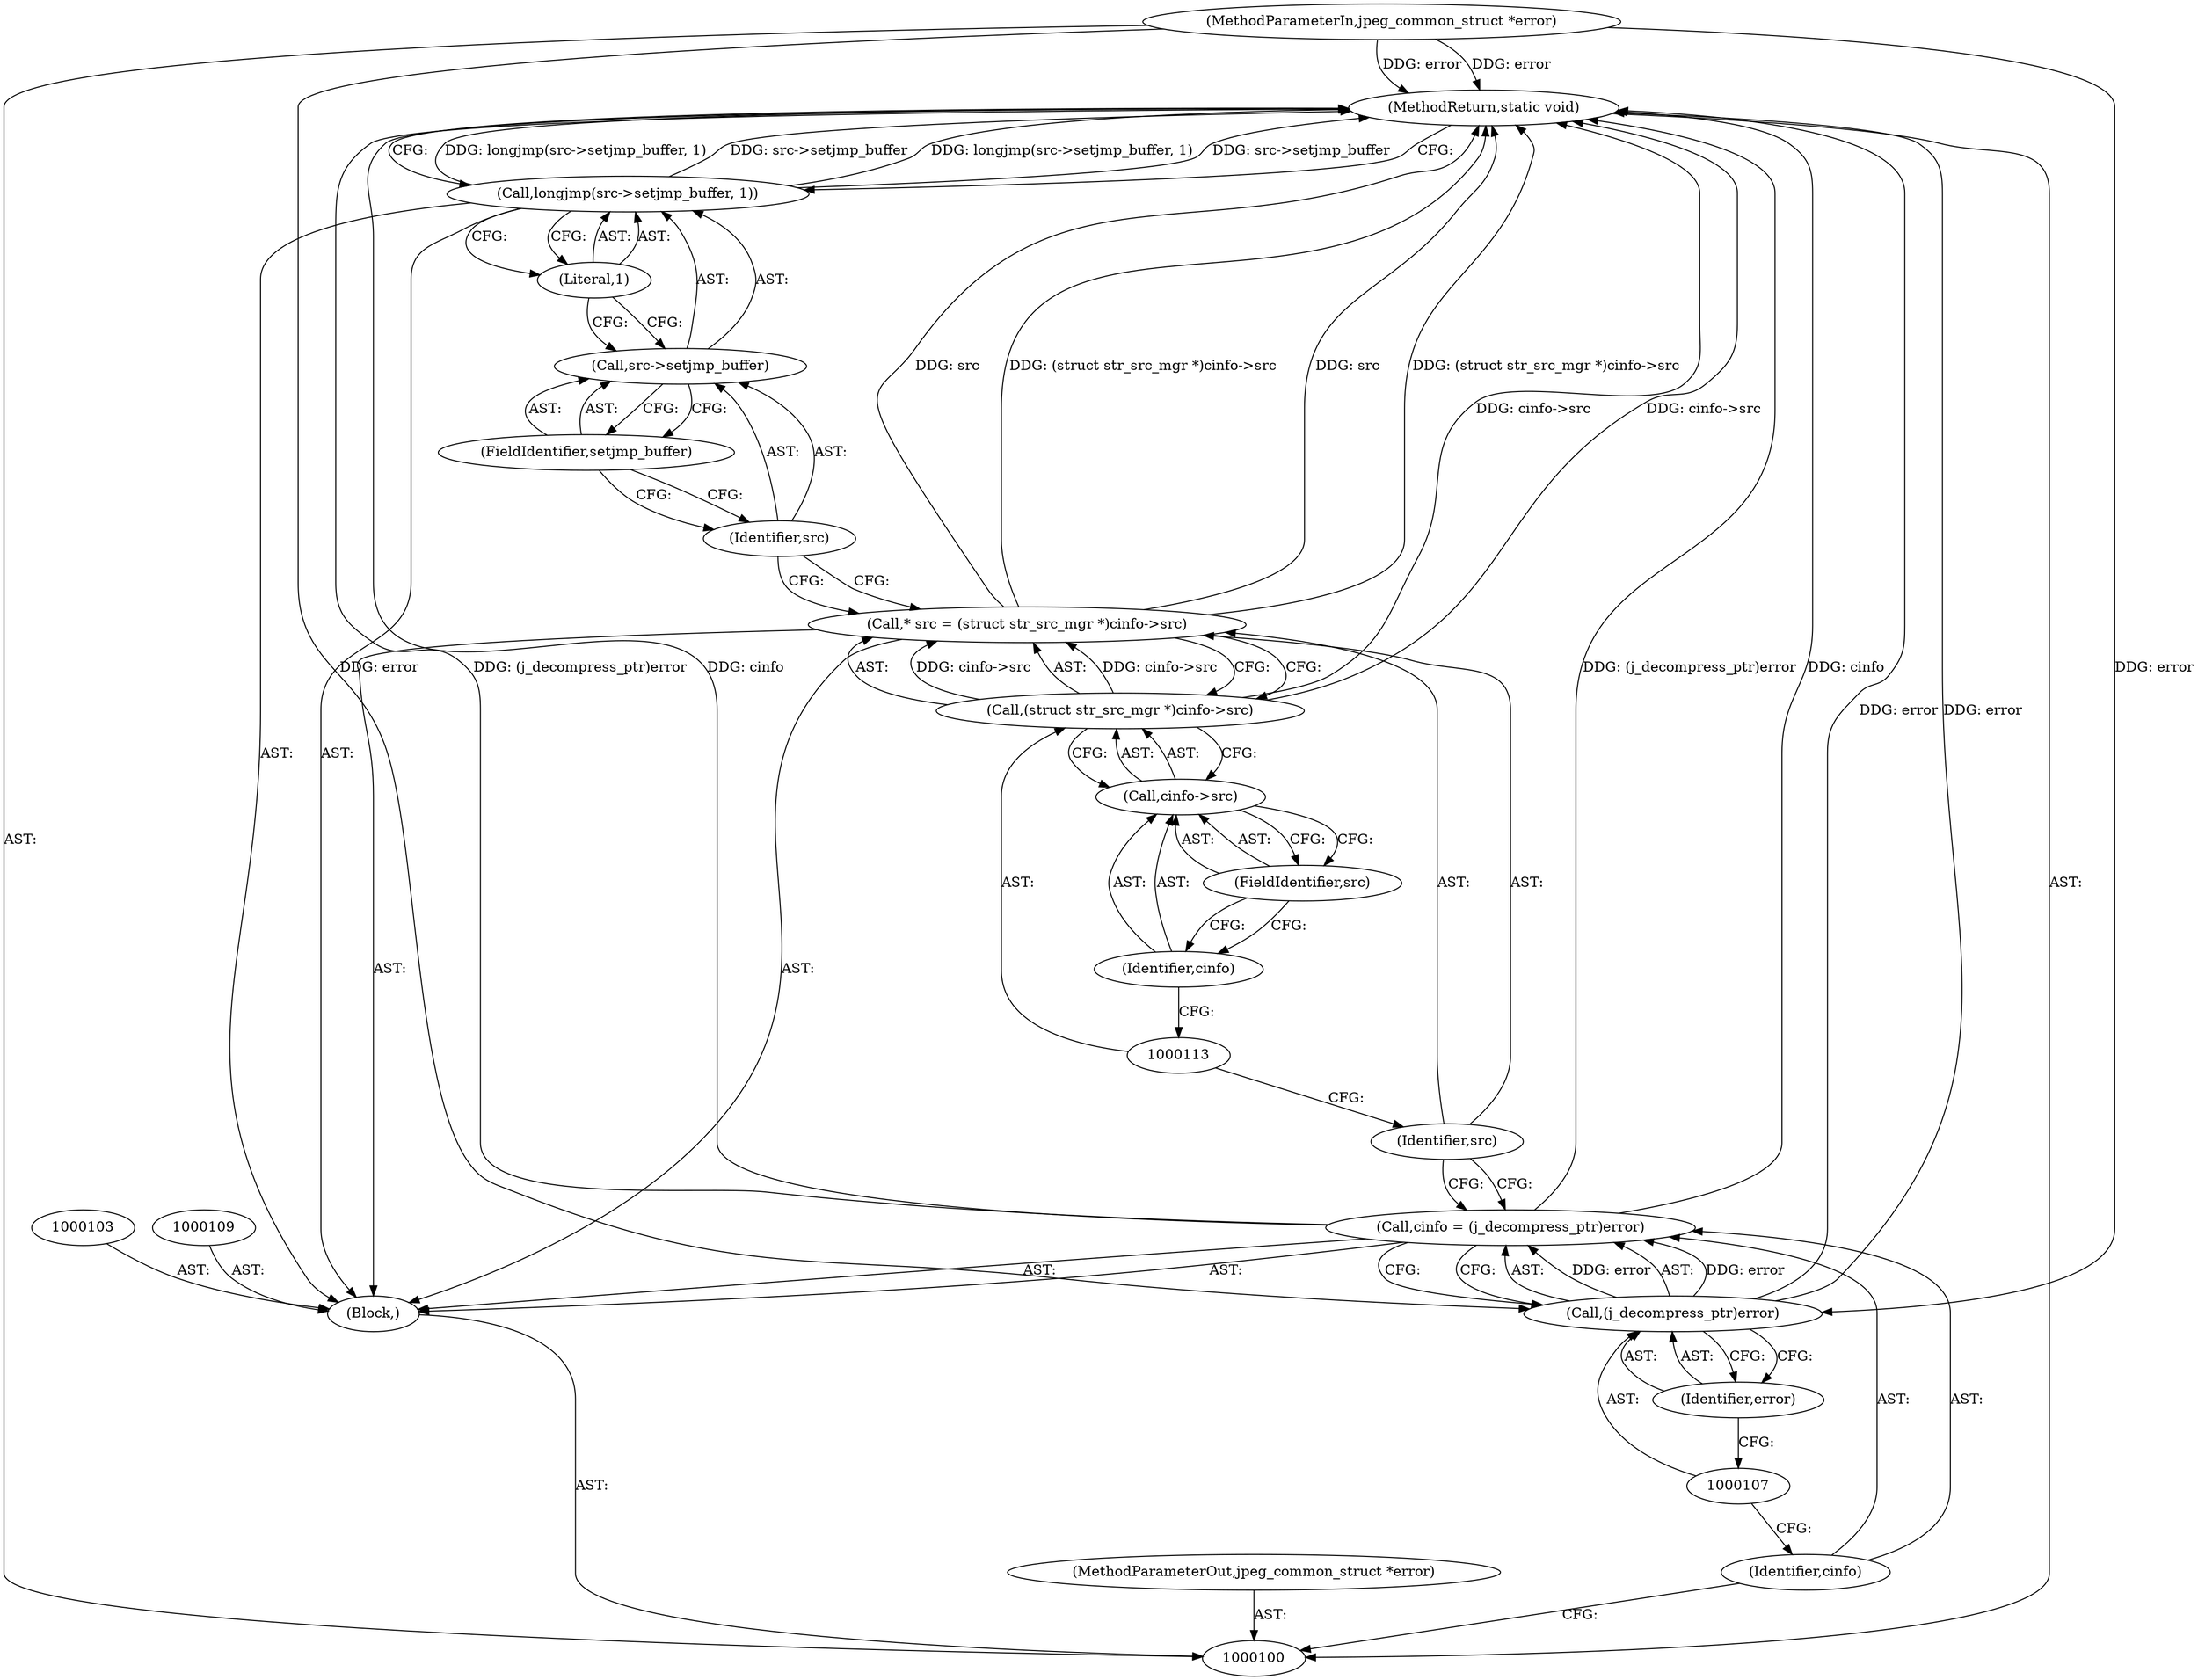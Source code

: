 digraph "0_poppler_fc071d800cb4329a3ccf898d7bf16b4db7323ad8" {
"1000122" [label="(MethodReturn,static void)"];
"1000101" [label="(MethodParameterIn,jpeg_common_struct *error)"];
"1000150" [label="(MethodParameterOut,jpeg_common_struct *error)"];
"1000102" [label="(Block,)"];
"1000104" [label="(Call,cinfo = (j_decompress_ptr)error)"];
"1000105" [label="(Identifier,cinfo)"];
"1000106" [label="(Call,(j_decompress_ptr)error)"];
"1000108" [label="(Identifier,error)"];
"1000110" [label="(Call,* src = (struct str_src_mgr *)cinfo->src)"];
"1000111" [label="(Identifier,src)"];
"1000112" [label="(Call,(struct str_src_mgr *)cinfo->src)"];
"1000114" [label="(Call,cinfo->src)"];
"1000115" [label="(Identifier,cinfo)"];
"1000116" [label="(FieldIdentifier,src)"];
"1000118" [label="(Call,src->setjmp_buffer)"];
"1000119" [label="(Identifier,src)"];
"1000120" [label="(FieldIdentifier,setjmp_buffer)"];
"1000117" [label="(Call,longjmp(src->setjmp_buffer, 1))"];
"1000121" [label="(Literal,1)"];
"1000122" -> "1000100"  [label="AST: "];
"1000122" -> "1000117"  [label="CFG: "];
"1000117" -> "1000122"  [label="DDG: longjmp(src->setjmp_buffer, 1)"];
"1000117" -> "1000122"  [label="DDG: src->setjmp_buffer"];
"1000106" -> "1000122"  [label="DDG: error"];
"1000104" -> "1000122"  [label="DDG: cinfo"];
"1000104" -> "1000122"  [label="DDG: (j_decompress_ptr)error"];
"1000112" -> "1000122"  [label="DDG: cinfo->src"];
"1000110" -> "1000122"  [label="DDG: (struct str_src_mgr *)cinfo->src"];
"1000110" -> "1000122"  [label="DDG: src"];
"1000101" -> "1000122"  [label="DDG: error"];
"1000101" -> "1000100"  [label="AST: "];
"1000101" -> "1000122"  [label="DDG: error"];
"1000101" -> "1000106"  [label="DDG: error"];
"1000150" -> "1000100"  [label="AST: "];
"1000102" -> "1000100"  [label="AST: "];
"1000103" -> "1000102"  [label="AST: "];
"1000104" -> "1000102"  [label="AST: "];
"1000109" -> "1000102"  [label="AST: "];
"1000110" -> "1000102"  [label="AST: "];
"1000117" -> "1000102"  [label="AST: "];
"1000104" -> "1000102"  [label="AST: "];
"1000104" -> "1000106"  [label="CFG: "];
"1000105" -> "1000104"  [label="AST: "];
"1000106" -> "1000104"  [label="AST: "];
"1000111" -> "1000104"  [label="CFG: "];
"1000104" -> "1000122"  [label="DDG: cinfo"];
"1000104" -> "1000122"  [label="DDG: (j_decompress_ptr)error"];
"1000106" -> "1000104"  [label="DDG: error"];
"1000105" -> "1000104"  [label="AST: "];
"1000105" -> "1000100"  [label="CFG: "];
"1000107" -> "1000105"  [label="CFG: "];
"1000106" -> "1000104"  [label="AST: "];
"1000106" -> "1000108"  [label="CFG: "];
"1000107" -> "1000106"  [label="AST: "];
"1000108" -> "1000106"  [label="AST: "];
"1000104" -> "1000106"  [label="CFG: "];
"1000106" -> "1000122"  [label="DDG: error"];
"1000106" -> "1000104"  [label="DDG: error"];
"1000101" -> "1000106"  [label="DDG: error"];
"1000108" -> "1000106"  [label="AST: "];
"1000108" -> "1000107"  [label="CFG: "];
"1000106" -> "1000108"  [label="CFG: "];
"1000110" -> "1000102"  [label="AST: "];
"1000110" -> "1000112"  [label="CFG: "];
"1000111" -> "1000110"  [label="AST: "];
"1000112" -> "1000110"  [label="AST: "];
"1000119" -> "1000110"  [label="CFG: "];
"1000110" -> "1000122"  [label="DDG: (struct str_src_mgr *)cinfo->src"];
"1000110" -> "1000122"  [label="DDG: src"];
"1000112" -> "1000110"  [label="DDG: cinfo->src"];
"1000111" -> "1000110"  [label="AST: "];
"1000111" -> "1000104"  [label="CFG: "];
"1000113" -> "1000111"  [label="CFG: "];
"1000112" -> "1000110"  [label="AST: "];
"1000112" -> "1000114"  [label="CFG: "];
"1000113" -> "1000112"  [label="AST: "];
"1000114" -> "1000112"  [label="AST: "];
"1000110" -> "1000112"  [label="CFG: "];
"1000112" -> "1000122"  [label="DDG: cinfo->src"];
"1000112" -> "1000110"  [label="DDG: cinfo->src"];
"1000114" -> "1000112"  [label="AST: "];
"1000114" -> "1000116"  [label="CFG: "];
"1000115" -> "1000114"  [label="AST: "];
"1000116" -> "1000114"  [label="AST: "];
"1000112" -> "1000114"  [label="CFG: "];
"1000115" -> "1000114"  [label="AST: "];
"1000115" -> "1000113"  [label="CFG: "];
"1000116" -> "1000115"  [label="CFG: "];
"1000116" -> "1000114"  [label="AST: "];
"1000116" -> "1000115"  [label="CFG: "];
"1000114" -> "1000116"  [label="CFG: "];
"1000118" -> "1000117"  [label="AST: "];
"1000118" -> "1000120"  [label="CFG: "];
"1000119" -> "1000118"  [label="AST: "];
"1000120" -> "1000118"  [label="AST: "];
"1000121" -> "1000118"  [label="CFG: "];
"1000119" -> "1000118"  [label="AST: "];
"1000119" -> "1000110"  [label="CFG: "];
"1000120" -> "1000119"  [label="CFG: "];
"1000120" -> "1000118"  [label="AST: "];
"1000120" -> "1000119"  [label="CFG: "];
"1000118" -> "1000120"  [label="CFG: "];
"1000117" -> "1000102"  [label="AST: "];
"1000117" -> "1000121"  [label="CFG: "];
"1000118" -> "1000117"  [label="AST: "];
"1000121" -> "1000117"  [label="AST: "];
"1000122" -> "1000117"  [label="CFG: "];
"1000117" -> "1000122"  [label="DDG: longjmp(src->setjmp_buffer, 1)"];
"1000117" -> "1000122"  [label="DDG: src->setjmp_buffer"];
"1000121" -> "1000117"  [label="AST: "];
"1000121" -> "1000118"  [label="CFG: "];
"1000117" -> "1000121"  [label="CFG: "];
}
